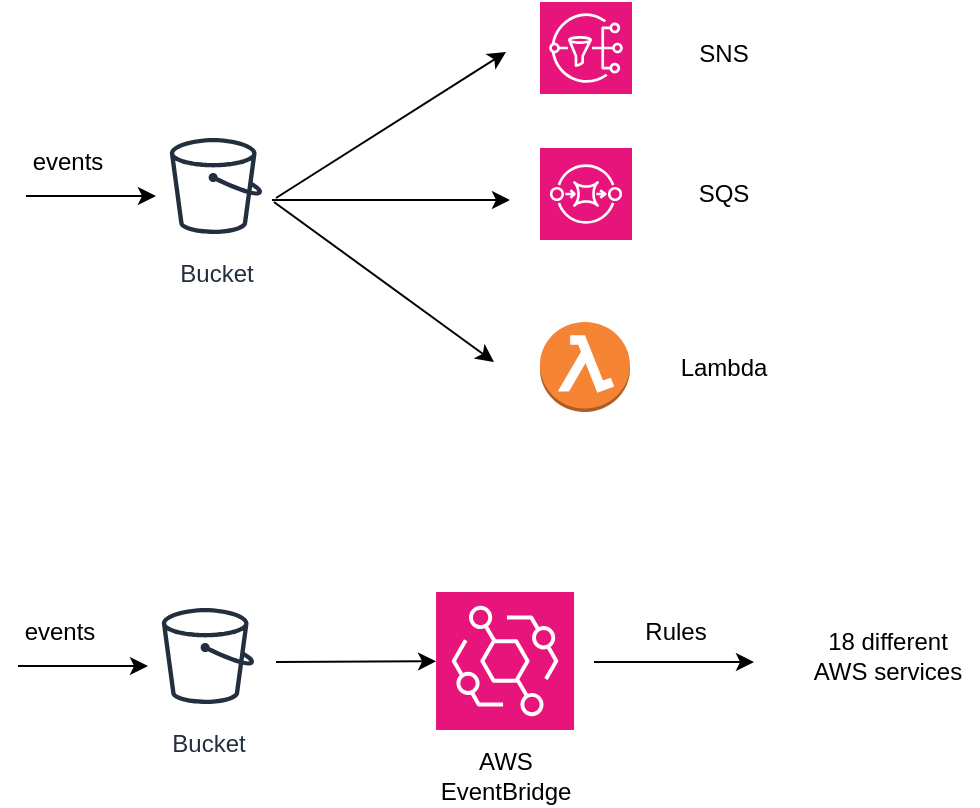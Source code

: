 <mxfile version="26.1.0">
  <diagram name="Page-1" id="lmkAGvGzuEOsjPoshDEV">
    <mxGraphModel dx="954" dy="605" grid="0" gridSize="10" guides="1" tooltips="1" connect="1" arrows="1" fold="1" page="0" pageScale="1" pageWidth="850" pageHeight="1100" math="0" shadow="0">
      <root>
        <mxCell id="0" />
        <mxCell id="1" parent="0" />
        <mxCell id="oypCVnhSTLfay1yyYYoY-1" value="Bucket" style="sketch=0;outlineConnect=0;fontColor=#232F3E;gradientColor=none;strokeColor=#232F3E;fillColor=#ffffff;dashed=0;verticalLabelPosition=bottom;verticalAlign=top;align=center;html=1;fontSize=12;fontStyle=0;aspect=fixed;shape=mxgraph.aws4.resourceIcon;resIcon=mxgraph.aws4.bucket;" vertex="1" parent="1">
          <mxGeometry x="257" y="270" width="60" height="60" as="geometry" />
        </mxCell>
        <mxCell id="oypCVnhSTLfay1yyYYoY-2" value="" style="endArrow=classic;html=1;rounded=0;" edge="1" parent="1">
          <mxGeometry width="50" height="50" relative="1" as="geometry">
            <mxPoint x="192" y="305" as="sourcePoint" />
            <mxPoint x="257" y="305" as="targetPoint" />
          </mxGeometry>
        </mxCell>
        <mxCell id="oypCVnhSTLfay1yyYYoY-3" value="events" style="text;html=1;align=center;verticalAlign=middle;whiteSpace=wrap;rounded=0;" vertex="1" parent="1">
          <mxGeometry x="183" y="273" width="60" height="30" as="geometry" />
        </mxCell>
        <mxCell id="oypCVnhSTLfay1yyYYoY-4" value="" style="endArrow=classic;html=1;rounded=0;exitX=1;exitY=0.6;exitDx=0;exitDy=0;exitPerimeter=0;" edge="1" parent="1" source="oypCVnhSTLfay1yyYYoY-1">
          <mxGeometry width="50" height="50" relative="1" as="geometry">
            <mxPoint x="399" y="339" as="sourcePoint" />
            <mxPoint x="432" y="233" as="targetPoint" />
          </mxGeometry>
        </mxCell>
        <mxCell id="oypCVnhSTLfay1yyYYoY-6" value="" style="endArrow=classic;html=1;rounded=0;exitX=0.933;exitY=0.667;exitDx=0;exitDy=0;exitPerimeter=0;" edge="1" parent="1">
          <mxGeometry width="50" height="50" relative="1" as="geometry">
            <mxPoint x="314.98" y="307.02" as="sourcePoint" />
            <mxPoint x="434" y="307" as="targetPoint" />
          </mxGeometry>
        </mxCell>
        <mxCell id="oypCVnhSTLfay1yyYYoY-7" value="" style="endArrow=classic;html=1;rounded=0;exitX=0.983;exitY=0.633;exitDx=0;exitDy=0;exitPerimeter=0;" edge="1" parent="1" source="oypCVnhSTLfay1yyYYoY-1">
          <mxGeometry width="50" height="50" relative="1" as="geometry">
            <mxPoint x="337" y="326" as="sourcePoint" />
            <mxPoint x="426" y="388" as="targetPoint" />
          </mxGeometry>
        </mxCell>
        <mxCell id="oypCVnhSTLfay1yyYYoY-8" value="" style="sketch=0;points=[[0,0,0],[0.25,0,0],[0.5,0,0],[0.75,0,0],[1,0,0],[0,1,0],[0.25,1,0],[0.5,1,0],[0.75,1,0],[1,1,0],[0,0.25,0],[0,0.5,0],[0,0.75,0],[1,0.25,0],[1,0.5,0],[1,0.75,0]];outlineConnect=0;fontColor=#232F3E;fillColor=#E7157B;strokeColor=#ffffff;dashed=0;verticalLabelPosition=bottom;verticalAlign=top;align=center;html=1;fontSize=12;fontStyle=0;aspect=fixed;shape=mxgraph.aws4.resourceIcon;resIcon=mxgraph.aws4.sns;" vertex="1" parent="1">
          <mxGeometry x="449" y="208" width="46" height="46" as="geometry" />
        </mxCell>
        <mxCell id="oypCVnhSTLfay1yyYYoY-9" value="" style="sketch=0;points=[[0,0,0],[0.25,0,0],[0.5,0,0],[0.75,0,0],[1,0,0],[0,1,0],[0.25,1,0],[0.5,1,0],[0.75,1,0],[1,1,0],[0,0.25,0],[0,0.5,0],[0,0.75,0],[1,0.25,0],[1,0.5,0],[1,0.75,0]];outlineConnect=0;fontColor=#232F3E;fillColor=#E7157B;strokeColor=#ffffff;dashed=0;verticalLabelPosition=bottom;verticalAlign=top;align=center;html=1;fontSize=12;fontStyle=0;aspect=fixed;shape=mxgraph.aws4.resourceIcon;resIcon=mxgraph.aws4.sqs;" vertex="1" parent="1">
          <mxGeometry x="449" y="281" width="46" height="46" as="geometry" />
        </mxCell>
        <mxCell id="oypCVnhSTLfay1yyYYoY-10" value="" style="outlineConnect=0;dashed=0;verticalLabelPosition=bottom;verticalAlign=top;align=center;html=1;shape=mxgraph.aws3.lambda_function;fillColor=#F58534;gradientColor=none;" vertex="1" parent="1">
          <mxGeometry x="449" y="368" width="45" height="45" as="geometry" />
        </mxCell>
        <mxCell id="oypCVnhSTLfay1yyYYoY-11" value="SNS" style="text;html=1;align=center;verticalAlign=middle;whiteSpace=wrap;rounded=0;" vertex="1" parent="1">
          <mxGeometry x="511" y="219" width="60" height="30" as="geometry" />
        </mxCell>
        <mxCell id="oypCVnhSTLfay1yyYYoY-12" value="SQS" style="text;html=1;align=center;verticalAlign=middle;whiteSpace=wrap;rounded=0;" vertex="1" parent="1">
          <mxGeometry x="511" y="289" width="60" height="30" as="geometry" />
        </mxCell>
        <mxCell id="oypCVnhSTLfay1yyYYoY-13" value="Lambda" style="text;html=1;align=center;verticalAlign=middle;whiteSpace=wrap;rounded=0;" vertex="1" parent="1">
          <mxGeometry x="511" y="375.5" width="60" height="30" as="geometry" />
        </mxCell>
        <mxCell id="oypCVnhSTLfay1yyYYoY-15" value="Bucket" style="sketch=0;outlineConnect=0;fontColor=#232F3E;gradientColor=none;strokeColor=#232F3E;fillColor=#ffffff;dashed=0;verticalLabelPosition=bottom;verticalAlign=top;align=center;html=1;fontSize=12;fontStyle=0;aspect=fixed;shape=mxgraph.aws4.resourceIcon;resIcon=mxgraph.aws4.bucket;" vertex="1" parent="1">
          <mxGeometry x="253" y="505" width="60" height="60" as="geometry" />
        </mxCell>
        <mxCell id="oypCVnhSTLfay1yyYYoY-16" value="" style="endArrow=classic;html=1;rounded=0;" edge="1" parent="1">
          <mxGeometry width="50" height="50" relative="1" as="geometry">
            <mxPoint x="188" y="540" as="sourcePoint" />
            <mxPoint x="253" y="540" as="targetPoint" />
          </mxGeometry>
        </mxCell>
        <mxCell id="oypCVnhSTLfay1yyYYoY-17" value="events" style="text;html=1;align=center;verticalAlign=middle;whiteSpace=wrap;rounded=0;" vertex="1" parent="1">
          <mxGeometry x="179" y="508" width="60" height="30" as="geometry" />
        </mxCell>
        <mxCell id="oypCVnhSTLfay1yyYYoY-18" value="" style="endArrow=classic;html=1;rounded=0;exitX=0.933;exitY=0.667;exitDx=0;exitDy=0;exitPerimeter=0;" edge="1" parent="1" target="oypCVnhSTLfay1yyYYoY-19">
          <mxGeometry width="50" height="50" relative="1" as="geometry">
            <mxPoint x="317" y="538.02" as="sourcePoint" />
            <mxPoint x="436.02" y="538" as="targetPoint" />
          </mxGeometry>
        </mxCell>
        <mxCell id="oypCVnhSTLfay1yyYYoY-19" value="" style="sketch=0;points=[[0,0,0],[0.25,0,0],[0.5,0,0],[0.75,0,0],[1,0,0],[0,1,0],[0.25,1,0],[0.5,1,0],[0.75,1,0],[1,1,0],[0,0.25,0],[0,0.5,0],[0,0.75,0],[1,0.25,0],[1,0.5,0],[1,0.75,0]];outlineConnect=0;fontColor=#232F3E;fillColor=#E7157B;strokeColor=#ffffff;dashed=0;verticalLabelPosition=bottom;verticalAlign=top;align=center;html=1;fontSize=12;fontStyle=0;aspect=fixed;shape=mxgraph.aws4.resourceIcon;resIcon=mxgraph.aws4.eventbridge;" vertex="1" parent="1">
          <mxGeometry x="397.02" y="503" width="69" height="69" as="geometry" />
        </mxCell>
        <mxCell id="oypCVnhSTLfay1yyYYoY-20" value="" style="endArrow=classic;html=1;rounded=0;exitX=0.933;exitY=0.667;exitDx=0;exitDy=0;exitPerimeter=0;" edge="1" parent="1">
          <mxGeometry width="50" height="50" relative="1" as="geometry">
            <mxPoint x="476" y="538.02" as="sourcePoint" />
            <mxPoint x="556" y="538" as="targetPoint" />
          </mxGeometry>
        </mxCell>
        <mxCell id="oypCVnhSTLfay1yyYYoY-21" value="AWS EventBridge" style="text;html=1;align=center;verticalAlign=middle;whiteSpace=wrap;rounded=0;" vertex="1" parent="1">
          <mxGeometry x="401.52" y="580" width="60" height="30" as="geometry" />
        </mxCell>
        <mxCell id="oypCVnhSTLfay1yyYYoY-22" value="Rules" style="text;html=1;align=center;verticalAlign=middle;whiteSpace=wrap;rounded=0;" vertex="1" parent="1">
          <mxGeometry x="487" y="508" width="60" height="30" as="geometry" />
        </mxCell>
        <mxCell id="oypCVnhSTLfay1yyYYoY-23" value="18 different AWS services" style="text;html=1;align=center;verticalAlign=middle;whiteSpace=wrap;rounded=0;" vertex="1" parent="1">
          <mxGeometry x="578" y="520" width="90" height="30" as="geometry" />
        </mxCell>
      </root>
    </mxGraphModel>
  </diagram>
</mxfile>
